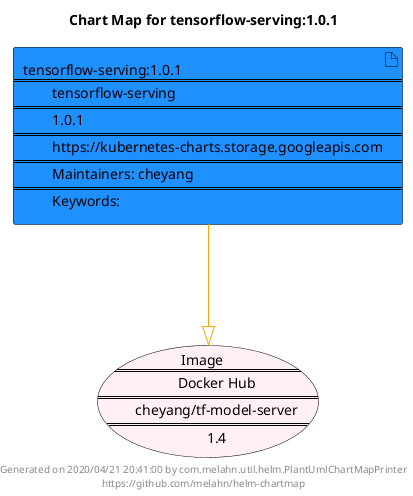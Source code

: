 @startuml
skinparam linetype ortho
skinparam backgroundColor white
skinparam usecaseBorderColor black
skinparam usecaseArrowColor LightSlateGray
skinparam artifactBorderColor black
skinparam artifactArrowColor LightSlateGray

title Chart Map for tensorflow-serving:1.0.1

'There is one referenced Helm Chart
artifact "tensorflow-serving:1.0.1\n====\n\ttensorflow-serving\n====\n\t1.0.1\n====\n\thttps://kubernetes-charts.storage.googleapis.com\n====\n\tMaintainers: cheyang\n====\n\tKeywords: " as tensorflow_serving_1_0_1 #DodgerBlue

'There is one referenced Docker Image
usecase "Image\n====\n\tDocker Hub\n====\n\tcheyang/tf-model-server\n====\n\t1.4" as cheyang_tf_model_server_1_4 #LavenderBlush

'Chart Dependencies
tensorflow_serving_1_0_1--[#orange]-|>cheyang_tf_model_server_1_4

center footer Generated on 2020/04/21 20:41:00 by com.melahn.util.helm.PlantUmlChartMapPrinter\nhttps://github.com/melahn/helm-chartmap
@enduml
